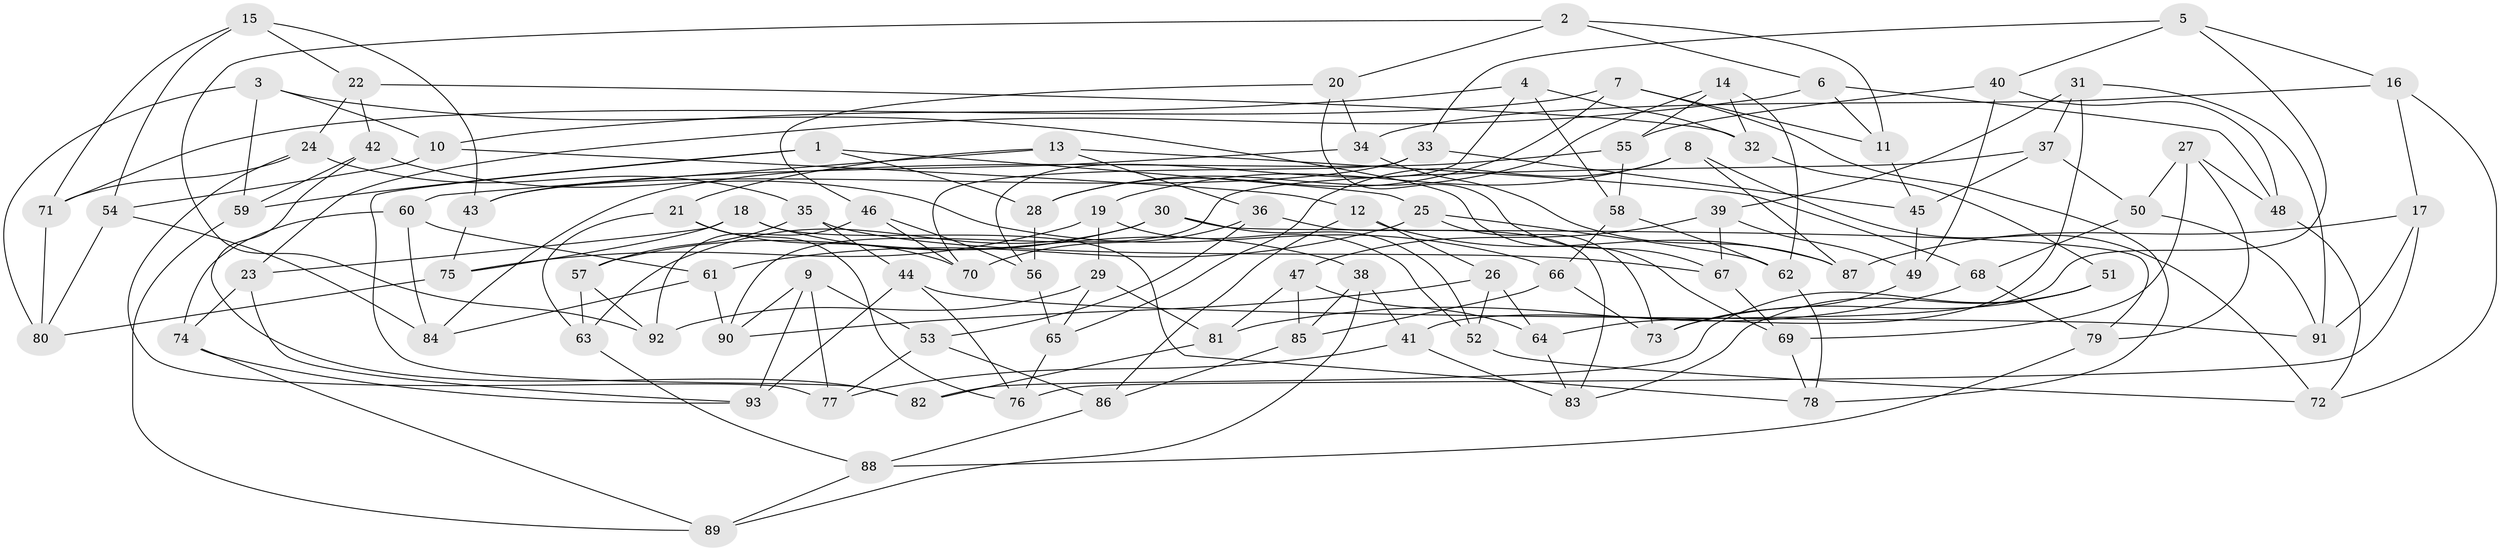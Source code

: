 // coarse degree distribution, {9: 0.20689655172413793, 6: 0.3448275862068966, 4: 0.10344827586206896, 10: 0.034482758620689655, 3: 0.034482758620689655, 5: 0.10344827586206896, 8: 0.10344827586206896, 7: 0.034482758620689655, 11: 0.034482758620689655}
// Generated by graph-tools (version 1.1) at 2025/53/03/04/25 22:53:35]
// undirected, 93 vertices, 186 edges
graph export_dot {
  node [color=gray90,style=filled];
  1;
  2;
  3;
  4;
  5;
  6;
  7;
  8;
  9;
  10;
  11;
  12;
  13;
  14;
  15;
  16;
  17;
  18;
  19;
  20;
  21;
  22;
  23;
  24;
  25;
  26;
  27;
  28;
  29;
  30;
  31;
  32;
  33;
  34;
  35;
  36;
  37;
  38;
  39;
  40;
  41;
  42;
  43;
  44;
  45;
  46;
  47;
  48;
  49;
  50;
  51;
  52;
  53;
  54;
  55;
  56;
  57;
  58;
  59;
  60;
  61;
  62;
  63;
  64;
  65;
  66;
  67;
  68;
  69;
  70;
  71;
  72;
  73;
  74;
  75;
  76;
  77;
  78;
  79;
  80;
  81;
  82;
  83;
  84;
  85;
  86;
  87;
  88;
  89;
  90;
  91;
  92;
  93;
  1 -- 59;
  1 -- 25;
  1 -- 82;
  1 -- 28;
  2 -- 11;
  2 -- 20;
  2 -- 92;
  2 -- 6;
  3 -- 80;
  3 -- 10;
  3 -- 69;
  3 -- 59;
  4 -- 10;
  4 -- 58;
  4 -- 56;
  4 -- 32;
  5 -- 33;
  5 -- 40;
  5 -- 16;
  5 -- 64;
  6 -- 23;
  6 -- 11;
  6 -- 48;
  7 -- 78;
  7 -- 28;
  7 -- 11;
  7 -- 71;
  8 -- 65;
  8 -- 72;
  8 -- 19;
  8 -- 87;
  9 -- 90;
  9 -- 77;
  9 -- 93;
  9 -- 53;
  10 -- 54;
  10 -- 12;
  11 -- 45;
  12 -- 86;
  12 -- 26;
  12 -- 87;
  13 -- 60;
  13 -- 36;
  13 -- 68;
  13 -- 21;
  14 -- 55;
  14 -- 28;
  14 -- 32;
  14 -- 62;
  15 -- 22;
  15 -- 43;
  15 -- 71;
  15 -- 54;
  16 -- 72;
  16 -- 34;
  16 -- 17;
  17 -- 91;
  17 -- 87;
  17 -- 76;
  18 -- 38;
  18 -- 78;
  18 -- 75;
  18 -- 23;
  19 -- 29;
  19 -- 52;
  19 -- 75;
  20 -- 46;
  20 -- 67;
  20 -- 34;
  21 -- 76;
  21 -- 70;
  21 -- 63;
  22 -- 24;
  22 -- 42;
  22 -- 32;
  23 -- 74;
  23 -- 93;
  24 -- 71;
  24 -- 35;
  24 -- 77;
  25 -- 61;
  25 -- 73;
  25 -- 62;
  26 -- 90;
  26 -- 52;
  26 -- 64;
  27 -- 79;
  27 -- 48;
  27 -- 69;
  27 -- 50;
  28 -- 56;
  29 -- 92;
  29 -- 65;
  29 -- 81;
  30 -- 52;
  30 -- 57;
  30 -- 63;
  30 -- 79;
  31 -- 39;
  31 -- 91;
  31 -- 37;
  31 -- 41;
  32 -- 51;
  33 -- 43;
  33 -- 45;
  33 -- 70;
  34 -- 43;
  34 -- 87;
  35 -- 44;
  35 -- 57;
  35 -- 67;
  36 -- 70;
  36 -- 83;
  36 -- 53;
  37 -- 90;
  37 -- 50;
  37 -- 45;
  38 -- 85;
  38 -- 41;
  38 -- 89;
  39 -- 47;
  39 -- 67;
  39 -- 49;
  40 -- 49;
  40 -- 55;
  40 -- 48;
  41 -- 77;
  41 -- 83;
  42 -- 59;
  42 -- 82;
  42 -- 66;
  43 -- 75;
  44 -- 93;
  44 -- 76;
  44 -- 91;
  45 -- 49;
  46 -- 92;
  46 -- 70;
  46 -- 56;
  47 -- 85;
  47 -- 64;
  47 -- 81;
  48 -- 72;
  49 -- 73;
  50 -- 91;
  50 -- 68;
  51 -- 82;
  51 -- 73;
  51 -- 83;
  52 -- 72;
  53 -- 77;
  53 -- 86;
  54 -- 80;
  54 -- 84;
  55 -- 58;
  55 -- 84;
  56 -- 65;
  57 -- 92;
  57 -- 63;
  58 -- 62;
  58 -- 66;
  59 -- 89;
  60 -- 84;
  60 -- 74;
  60 -- 61;
  61 -- 84;
  61 -- 90;
  62 -- 78;
  63 -- 88;
  64 -- 83;
  65 -- 76;
  66 -- 73;
  66 -- 85;
  67 -- 69;
  68 -- 79;
  68 -- 81;
  69 -- 78;
  71 -- 80;
  74 -- 89;
  74 -- 93;
  75 -- 80;
  79 -- 88;
  81 -- 82;
  85 -- 86;
  86 -- 88;
  88 -- 89;
}
